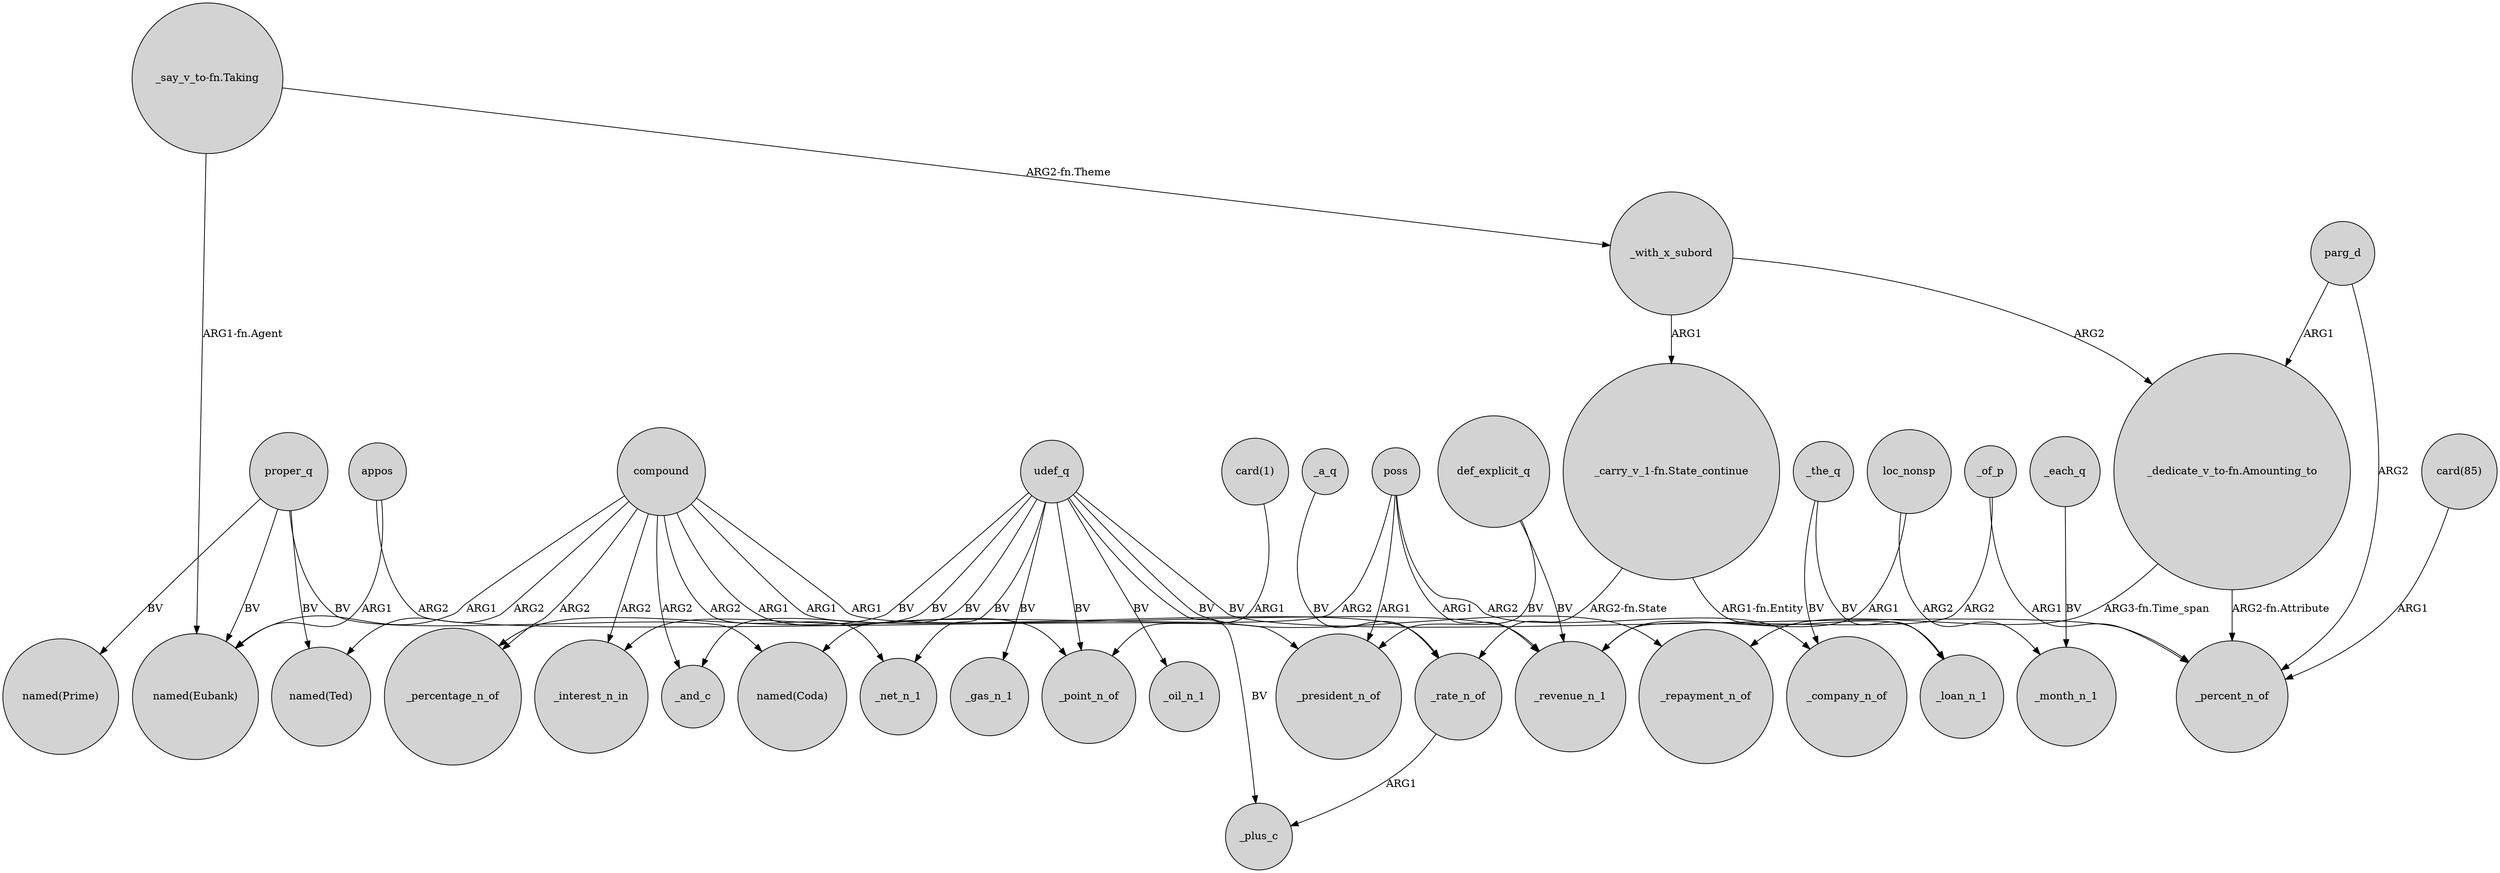digraph {
	node [shape=circle style=filled]
	appos -> "named(Eubank)" [label=ARG1]
	appos -> _president_n_of [label=ARG2]
	"card(85)" -> _percent_n_of [label=ARG1]
	proper_q -> "named(Ted)" [label=BV]
	compound -> _net_n_1 [label=ARG2]
	proper_q -> "named(Prime)" [label=BV]
	loc_nonsp -> _revenue_n_1 [label=ARG1]
	poss -> "named(Coda)" [label=ARG2]
	"_say_v_to-fn.Taking" -> "named(Eubank)" [label="ARG1-fn.Agent"]
	udef_q -> _oil_n_1 [label=BV]
	poss -> _revenue_n_1 [label=ARG1]
	_rate_n_of -> _plus_c [label=ARG1]
	"card(1)" -> _point_n_of [label=ARG1]
	"_dedicate_v_to-fn.Amounting_to" -> _percent_n_of [label="ARG2-fn.Attribute"]
	compound -> _rate_n_of [label=ARG1]
	_with_x_subord -> "_carry_v_1-fn.State_continue" [label=ARG1]
	poss -> _president_n_of [label=ARG1]
	_of_p -> _percent_n_of [label=ARG1]
	compound -> _and_c [label=ARG2]
	def_explicit_q -> _revenue_n_1 [label=BV]
	"_say_v_to-fn.Taking" -> _with_x_subord [label="ARG2-fn.Theme"]
	udef_q -> _and_c [label=BV]
	"_dedicate_v_to-fn.Amounting_to" -> _repayment_n_of [label="ARG3-fn.Time_span"]
	_the_q -> _loan_n_1 [label=BV]
	loc_nonsp -> _month_n_1 [label=ARG2]
	proper_q -> "named(Eubank)" [label=BV]
	poss -> _company_n_of [label=ARG2]
	udef_q -> _percentage_n_of [label=BV]
	udef_q -> _percent_n_of [label=BV]
	udef_q -> _plus_c [label=BV]
	_with_x_subord -> "_dedicate_v_to-fn.Amounting_to" [label=ARG2]
	udef_q -> _net_n_1 [label=BV]
	proper_q -> "named(Coda)" [label=BV]
	_each_q -> _month_n_1 [label=BV]
	_of_p -> _revenue_n_1 [label=ARG2]
	parg_d -> _percent_n_of [label=ARG2]
	def_explicit_q -> _president_n_of [label=BV]
	udef_q -> _interest_n_in [label=BV]
	compound -> _point_n_of [label=ARG1]
	compound -> "named(Eubank)" [label=ARG1]
	"_carry_v_1-fn.State_continue" -> _loan_n_1 [label="ARG1-fn.Entity"]
	compound -> _percentage_n_of [label=ARG2]
	_a_q -> _rate_n_of [label=BV]
	parg_d -> "_dedicate_v_to-fn.Amounting_to" [label=ARG1]
	compound -> _revenue_n_1 [label=ARG1]
	udef_q -> _point_n_of [label=BV]
	"_carry_v_1-fn.State_continue" -> _rate_n_of [label="ARG2-fn.State"]
	udef_q -> _repayment_n_of [label=BV]
	_the_q -> _company_n_of [label=BV]
	udef_q -> _gas_n_1 [label=BV]
	compound -> "named(Ted)" [label=ARG2]
	compound -> _interest_n_in [label=ARG2]
}
